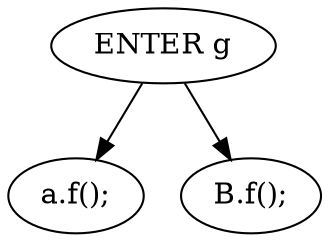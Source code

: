 digraph G {
  0 [ label="ENTER g" ];
  2 [ label="a.f();" ];
  3 [ label="B.f();" ];
  0 -> 2 [ ];
  0 -> 3 [ ];
}

